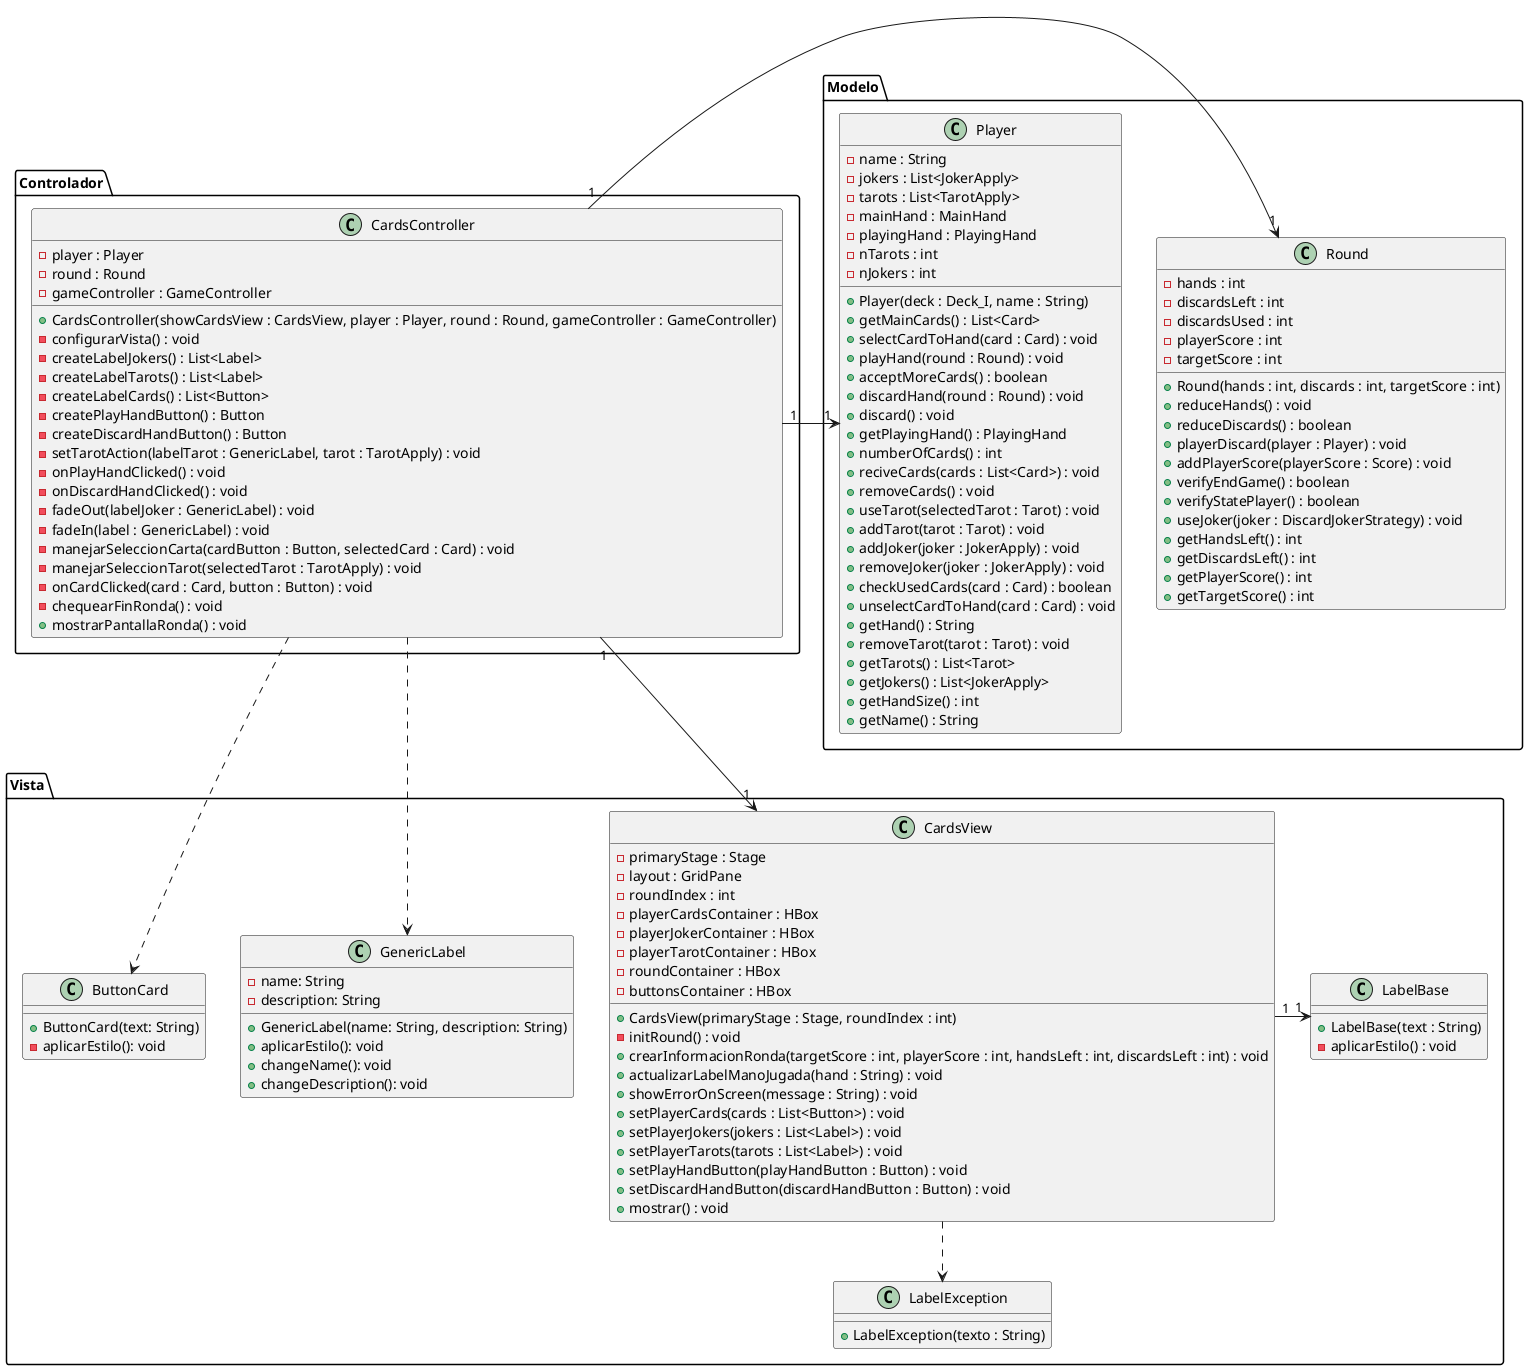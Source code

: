 @startuml

package Vista {

class CardsView {
    - primaryStage : Stage
    - layout : GridPane
    - roundIndex : int
    - playerCardsContainer : HBox
    - playerJokerContainer : HBox
    - playerTarotContainer : HBox
    - roundContainer : HBox
    - buttonsContainer : HBox

    + CardsView(primaryStage : Stage, roundIndex : int)
    - initRound() : void
    + crearInformacionRonda(targetScore : int, playerScore : int, handsLeft : int, discardsLeft : int) : void
    + actualizarLabelManoJugada(hand : String) : void
    + showErrorOnScreen(message : String) : void
    + setPlayerCards(cards : List<Button>) : void
    + setPlayerJokers(jokers : List<Label>) : void
    + setPlayerTarots(tarots : List<Label>) : void
    + setPlayHandButton(playHandButton : Button) : void
    + setDiscardHandButton(discardHandButton : Button) : void
    + mostrar() : void
  }
  
  class LabelBase {
    + LabelBase(text : String)
    - aplicarEstilo() : void 
  }
  
  class LabelException {
  + LabelException(texto : String)
  }

  class GenericLabel {
      - name: String
      - description: String
      + GenericLabel(name: String, description: String)
      + aplicarEstilo(): void
      + changeName(): void
      + changeDescription(): void
  }

  class ButtonCard {
      + ButtonCard(text: String)
      - aplicarEstilo(): void
  }

}

package Controlador {

  class CardsController {
    - player : Player
    - round : Round
    - gameController : GameController

    + CardsController(showCardsView : CardsView, player : Player, round : Round, gameController : GameController)
    - configurarVista() : void
    - createLabelJokers() : List<Label>
    - createLabelTarots() : List<Label>
    - createLabelCards() : List<Button>
    - createPlayHandButton() : Button
    - createDiscardHandButton() : Button
    - setTarotAction(labelTarot : GenericLabel, tarot : TarotApply) : void
    - onPlayHandClicked() : void
    - onDiscardHandClicked() : void
    - fadeOut(labelJoker : GenericLabel) : void
    - fadeIn(label : GenericLabel) : void
    - manejarSeleccionCarta(cardButton : Button, selectedCard : Card) : void
    - manejarSeleccionTarot(selectedTarot : TarotApply) : void
    - onCardClicked(card : Card, button : Button) : void
    - chequearFinRonda() : void
    + mostrarPantallaRonda() : void
  }

}

package Modelo {

    class Player {
    - name : String
    - jokers : List<JokerApply>
    - tarots : List<TarotApply>
    - mainHand : MainHand
    - playingHand : PlayingHand
    - nTarots : int
    - nJokers : int
    + Player(deck : Deck_I, name : String)
    + getMainCards() : List<Card>
    + selectCardToHand(card : Card) : void
    + playHand(round : Round) : void
    + acceptMoreCards() : boolean
    + discardHand(round : Round) : void
    + discard() : void
    + getPlayingHand() : PlayingHand
    + numberOfCards() : int
    + reciveCards(cards : List<Card>) : void
    + removeCards() : void
    + useTarot(selectedTarot : Tarot) : void
    + addTarot(tarot : Tarot) : void
    + addJoker(joker : JokerApply) : void
    + removeJoker(joker : JokerApply) : void
    + checkUsedCards(card : Card) : boolean
    + unselectCardToHand(card : Card) : void
    + getHand() : String
    + removeTarot(tarot : Tarot) : void
    + getTarots() : List<Tarot>
    + getJokers() : List<JokerApply>
    + getHandSize() : int
    + getName() : String
  }

  class Round {
    - hands : int
    - discardsLeft : int
    - discardsUsed : int
    - playerScore : int
    - targetScore : int
    + Round(hands : int, discards : int, targetScore : int)
    + reduceHands() : void
    + reduceDiscards() : boolean
    + playerDiscard(player : Player) : void
    + addPlayerScore(playerScore : Score) : void
    + verifyEndGame() : boolean
    + verifyStatePlayer() : boolean
    + useJoker(joker : DiscardJokerStrategy) : void
    + getHandsLeft() : int
    + getDiscardsLeft() : int
    + getPlayerScore() : int
    + getTargetScore() : int
  }

}

CardsView "1" -> "1" LabelBase
CardsView ..> LabelException
CardsController "1" --> "1" CardsView
CardsController .> GenericLabel
CardsController .> ButtonCard
CardsController "1" -> "1" Round
CardsController "1" -> "1" Player

@enduml